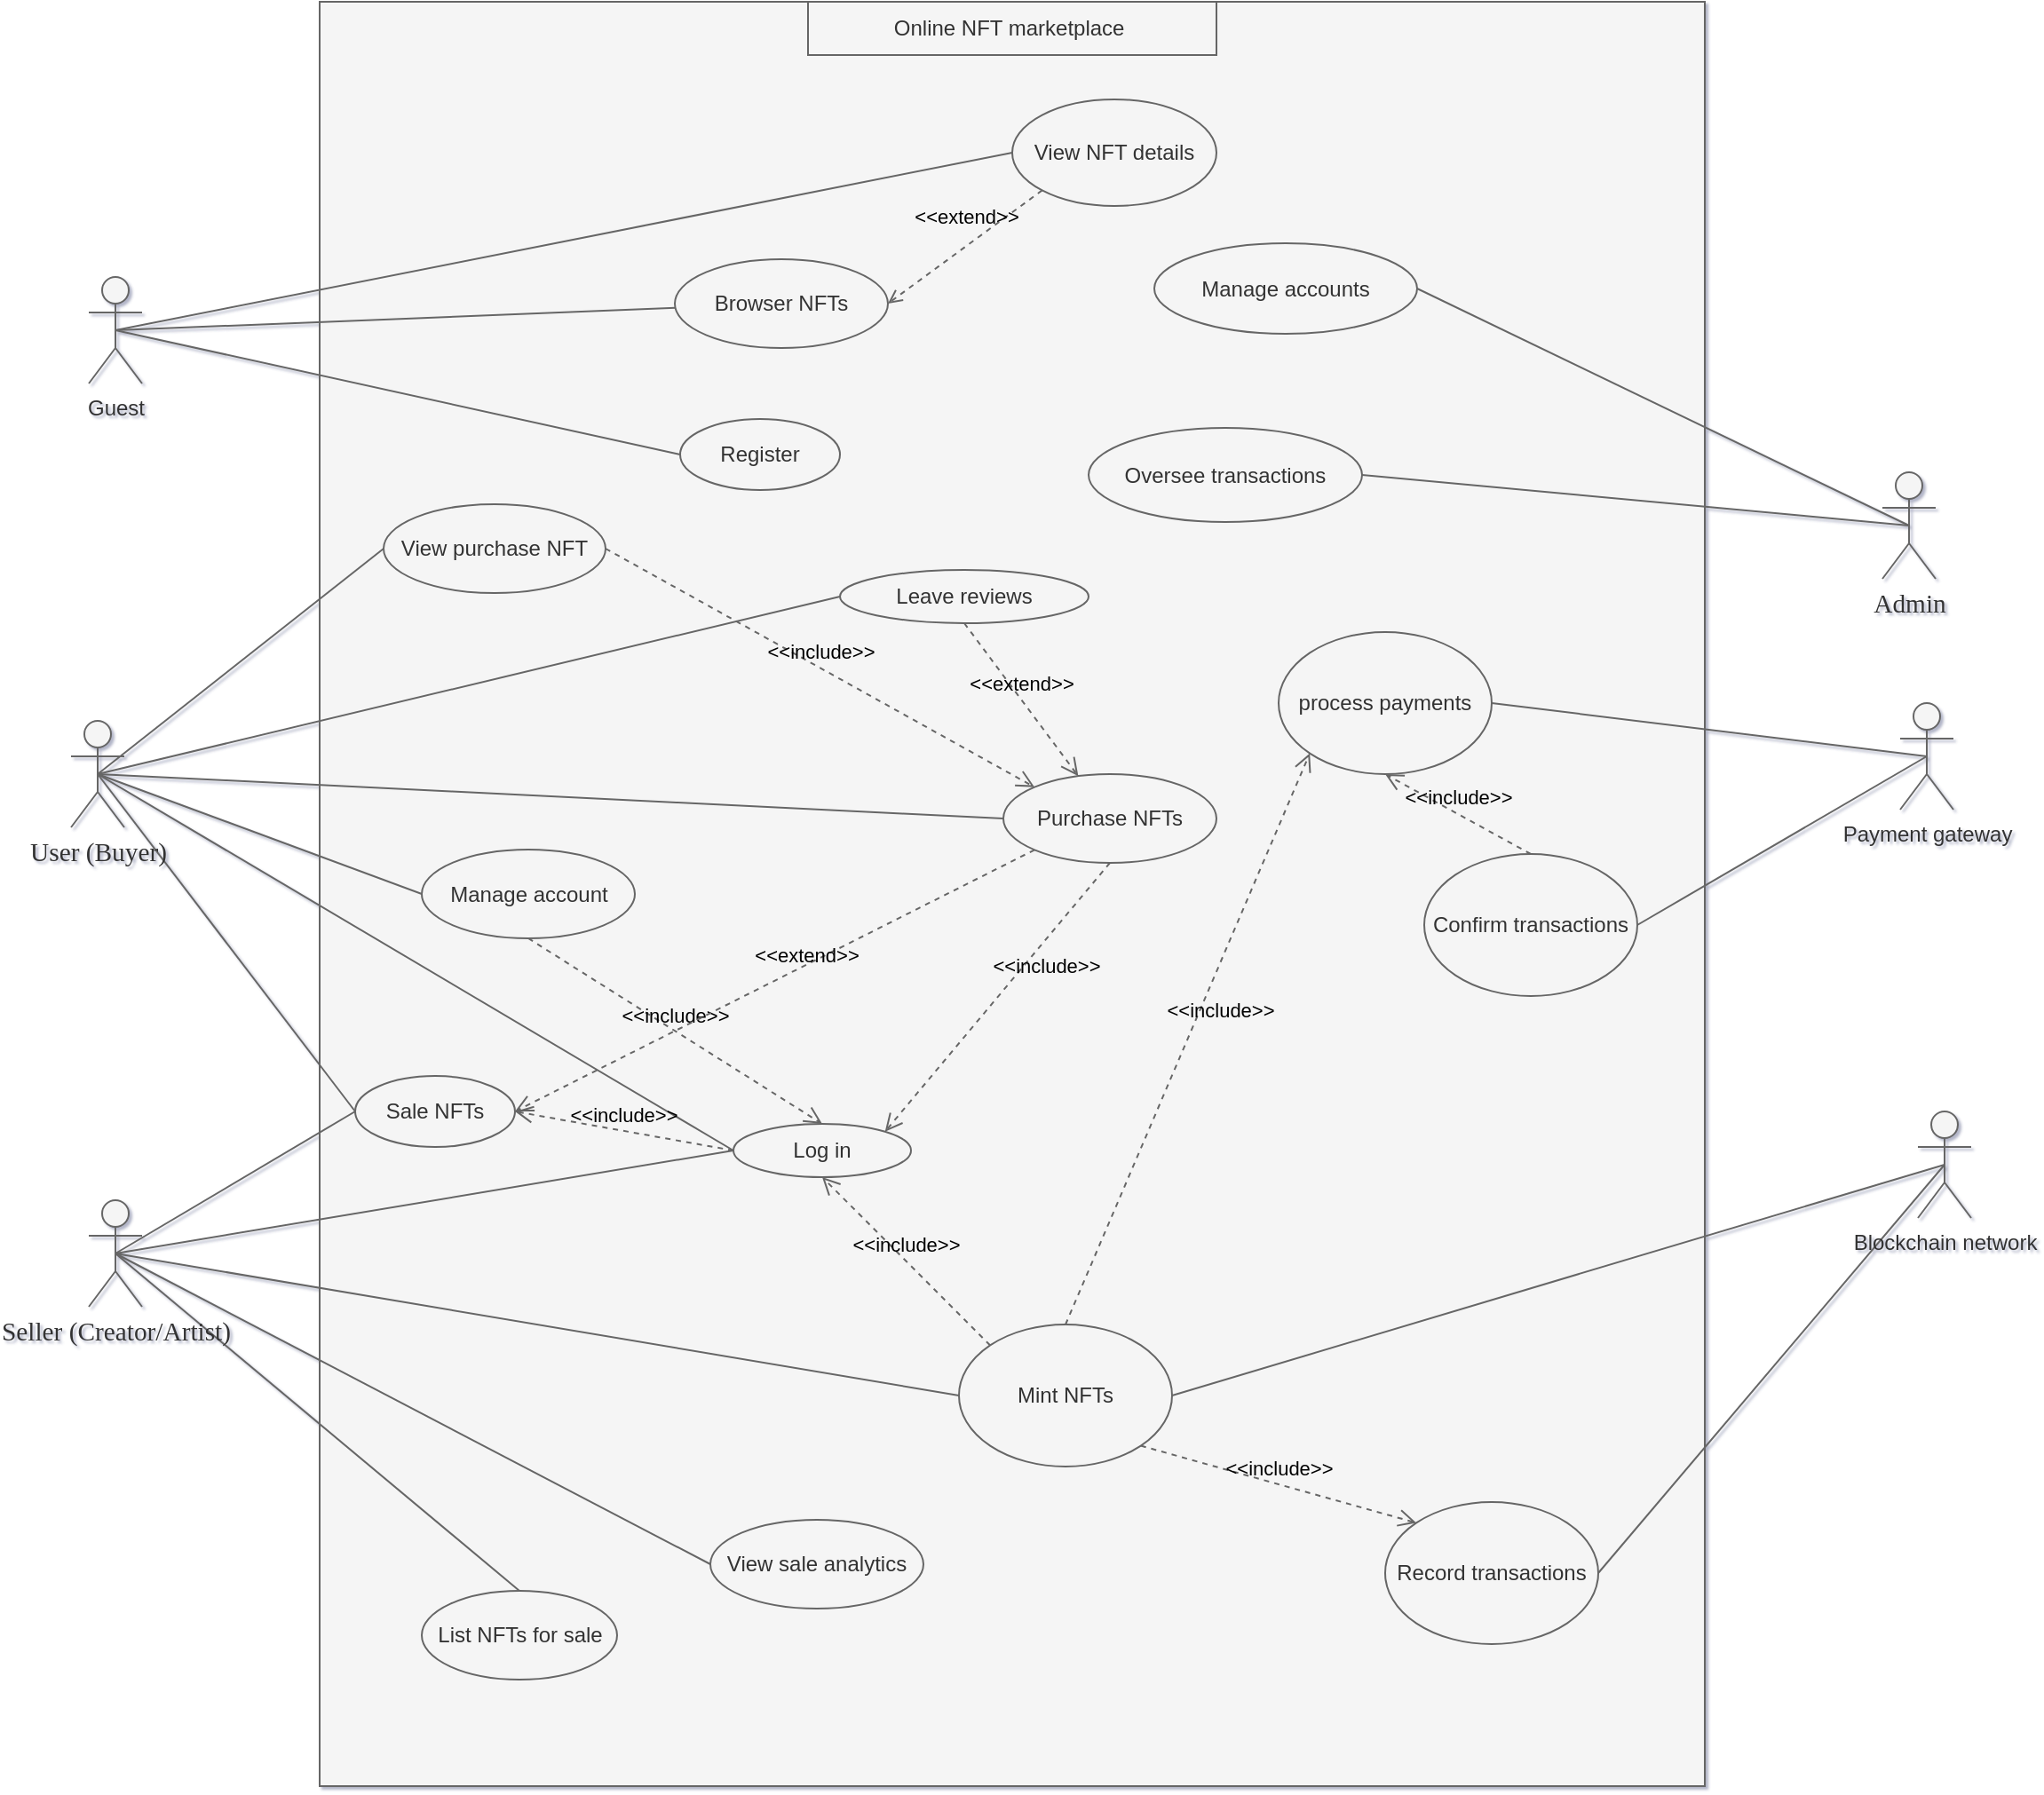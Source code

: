 <mxfile>
    <diagram id="1I0eR_x8AGSGdSrz7LX0" name="Page-1">
        <mxGraphModel dx="913" dy="686" grid="0" gridSize="10" guides="1" tooltips="1" connect="1" arrows="1" fold="1" page="1" pageScale="1" pageWidth="1100" pageHeight="850" background="#ffffff" math="0" shadow="1">
            <root>
                <mxCell id="0"/>
                <mxCell id="1" parent="0"/>
                <mxCell id="8" value="" style="rounded=0;whiteSpace=wrap;html=1;fillColor=#f5f5f5;fontColor=#333333;strokeColor=#666666;labelBackgroundColor=none;" vertex="1" parent="1">
                    <mxGeometry x="720" y="358" width="780" height="1005" as="geometry"/>
                </mxCell>
                <mxCell id="46" style="edgeStyle=none;html=1;exitX=0.5;exitY=0.5;exitDx=0;exitDy=0;exitPerimeter=0;endArrow=none;endFill=0;strokeColor=#666666;fontColor=#000000;labelBackgroundColor=none;fillColor=#f5f5f5;" edge="1" parent="1" source="3" target="15">
                    <mxGeometry relative="1" as="geometry"/>
                </mxCell>
                <mxCell id="47" style="edgeStyle=none;html=1;exitX=0.5;exitY=0.5;exitDx=0;exitDy=0;exitPerimeter=0;entryX=0;entryY=0.5;entryDx=0;entryDy=0;endArrow=none;endFill=0;strokeColor=#666666;fontColor=#000000;labelBackgroundColor=none;fillColor=#f5f5f5;" edge="1" parent="1" source="3" target="14">
                    <mxGeometry relative="1" as="geometry"/>
                </mxCell>
                <mxCell id="74" style="edgeStyle=none;html=1;exitX=0.5;exitY=0.5;exitDx=0;exitDy=0;exitPerimeter=0;entryX=0;entryY=0.5;entryDx=0;entryDy=0;endArrow=none;endFill=0;strokeColor=#666666;fontColor=#000000;labelBackgroundColor=none;fillColor=#f5f5f5;" edge="1" parent="1" source="2" target="22">
                    <mxGeometry relative="1" as="geometry"/>
                </mxCell>
                <mxCell id="84" style="edgeStyle=none;html=1;exitX=0.5;exitY=0.5;exitDx=0;exitDy=0;exitPerimeter=0;entryX=0;entryY=0.5;entryDx=0;entryDy=0;endArrow=none;endFill=0;strokeColor=#666666;fontColor=#000000;labelBackgroundColor=none;fillColor=#f5f5f5;" edge="1" parent="1" source="2" target="83">
                    <mxGeometry relative="1" as="geometry"/>
                </mxCell>
                <mxCell id="2" value="&lt;span style=&quot;font-size:11.0pt;mso-bidi-font-size:&lt;br/&gt;14.0pt;line-height:107%;font-family:&amp;quot;Times New Roman&amp;quot;,serif;mso-fareast-font-family:&lt;br/&gt;&amp;quot;Yu Mincho&amp;quot;;mso-fareast-theme-font:minor-fareast;mso-ansi-language:VI;&lt;br/&gt;mso-fareast-language:JA;mso-bidi-language:AR-SA&quot; lang=&quot;VI&quot;&gt;User (Buyer)&lt;/span&gt;" style="shape=umlActor;verticalLabelPosition=bottom;verticalAlign=top;html=1;strokeColor=#666666;fontColor=#333333;labelBackgroundColor=none;fillColor=#f5f5f5;" vertex="1" parent="1">
                    <mxGeometry x="580" y="763" width="30" height="60" as="geometry"/>
                </mxCell>
                <mxCell id="3" value="Guest" style="shape=umlActor;verticalLabelPosition=bottom;verticalAlign=top;html=1;strokeColor=#666666;fontColor=#333333;labelBackgroundColor=none;fillColor=#f5f5f5;" vertex="1" parent="1">
                    <mxGeometry x="590" y="513" width="30" height="60" as="geometry"/>
                </mxCell>
                <mxCell id="58" style="edgeStyle=none;html=1;exitX=0.5;exitY=0.5;exitDx=0;exitDy=0;exitPerimeter=0;entryX=0;entryY=0.5;entryDx=0;entryDy=0;endArrow=none;endFill=0;strokeColor=#666666;fontColor=#000000;labelBackgroundColor=none;fillColor=#f5f5f5;" edge="1" parent="1" source="4" target="24">
                    <mxGeometry relative="1" as="geometry"/>
                </mxCell>
                <mxCell id="64" style="edgeStyle=none;html=1;exitX=0.5;exitY=0.5;exitDx=0;exitDy=0;exitPerimeter=0;entryX=0;entryY=0.5;entryDx=0;entryDy=0;endArrow=none;endFill=0;strokeColor=#666666;fontColor=#000000;labelBackgroundColor=none;fillColor=#f5f5f5;" edge="1" parent="1" source="4" target="27">
                    <mxGeometry relative="1" as="geometry"/>
                </mxCell>
                <mxCell id="73" style="edgeStyle=none;html=1;exitX=0.5;exitY=0.5;exitDx=0;exitDy=0;exitPerimeter=0;entryX=0.5;entryY=0;entryDx=0;entryDy=0;endArrow=none;endFill=0;strokeColor=#666666;fontColor=#000000;labelBackgroundColor=none;fillColor=#f5f5f5;" edge="1" parent="1" source="4" target="25">
                    <mxGeometry relative="1" as="geometry"/>
                </mxCell>
                <mxCell id="76" style="edgeStyle=none;html=1;exitX=0.5;exitY=0.5;exitDx=0;exitDy=0;exitPerimeter=0;entryX=0;entryY=0.5;entryDx=0;entryDy=0;endArrow=none;endFill=0;strokeColor=#666666;fontColor=#000000;labelBackgroundColor=none;fillColor=#f5f5f5;" edge="1" parent="1" source="4" target="13">
                    <mxGeometry relative="1" as="geometry"/>
                </mxCell>
                <mxCell id="85" style="edgeStyle=none;html=1;exitX=0.5;exitY=0.5;exitDx=0;exitDy=0;exitPerimeter=0;entryX=0;entryY=0.5;entryDx=0;entryDy=0;endArrow=none;endFill=0;strokeColor=#666666;fontColor=#000000;labelBackgroundColor=none;fillColor=#f5f5f5;" edge="1" parent="1" source="4" target="83">
                    <mxGeometry relative="1" as="geometry"/>
                </mxCell>
                <mxCell id="4" value="&lt;span style=&quot;font-size:11.0pt;mso-bidi-font-size:&lt;br/&gt;14.0pt;line-height:107%;font-family:&amp;quot;Times New Roman&amp;quot;,serif;mso-fareast-font-family:&lt;br/&gt;&amp;quot;Yu Mincho&amp;quot;;mso-fareast-theme-font:minor-fareast;mso-ansi-language:VI;&lt;br/&gt;mso-fareast-language:JA;mso-bidi-language:AR-SA&quot; lang=&quot;VI&quot;&gt;Seller (Creator/Artist)&lt;/span&gt;" style="shape=umlActor;verticalLabelPosition=bottom;verticalAlign=top;html=1;fillColor=#f5f5f5;strokeColor=#666666;fontColor=#333333;labelBackgroundColor=none;" vertex="1" parent="1">
                    <mxGeometry x="590" y="1033" width="30" height="60" as="geometry"/>
                </mxCell>
                <mxCell id="10" value="&lt;span style=&quot;font-size:11.0pt;mso-bidi-font-size:&lt;br/&gt;14.0pt;line-height:107%;font-family:&amp;quot;Times New Roman&amp;quot;,serif;mso-fareast-font-family:&lt;br/&gt;&amp;quot;Yu Mincho&amp;quot;;mso-fareast-theme-font:minor-fareast;mso-ansi-language:VI;&lt;br/&gt;mso-fareast-language:JA;mso-bidi-language:AR-SA&quot; lang=&quot;VI&quot;&gt;Admin&lt;/span&gt;" style="shape=umlActor;verticalLabelPosition=bottom;verticalAlign=top;html=1;outlineConnect=0;strokeColor=#666666;fontColor=#333333;labelBackgroundColor=none;fillColor=#f5f5f5;" vertex="1" parent="1">
                    <mxGeometry x="1600" y="623" width="30" height="60" as="geometry"/>
                </mxCell>
                <mxCell id="70" style="edgeStyle=none;html=1;exitX=0;exitY=0.5;exitDx=0;exitDy=0;entryX=0.5;entryY=0.5;entryDx=0;entryDy=0;entryPerimeter=0;endArrow=none;endFill=0;strokeColor=#666666;fontColor=#000000;labelBackgroundColor=none;fillColor=#f5f5f5;" edge="1" parent="1" source="13" target="2">
                    <mxGeometry relative="1" as="geometry"/>
                </mxCell>
                <mxCell id="13" value="Log in" style="ellipse;whiteSpace=wrap;html=1;strokeColor=#666666;fontColor=#333333;labelBackgroundColor=none;fillColor=#f5f5f5;" vertex="1" parent="1">
                    <mxGeometry x="953" y="990" width="100" height="30" as="geometry"/>
                </mxCell>
                <mxCell id="14" value="Register" style="ellipse;whiteSpace=wrap;html=1;strokeColor=#666666;fontColor=#333333;labelBackgroundColor=none;fillColor=#f5f5f5;" vertex="1" parent="1">
                    <mxGeometry x="923" y="593" width="90" height="40" as="geometry"/>
                </mxCell>
                <mxCell id="15" value="Browser NFTs" style="ellipse;whiteSpace=wrap;html=1;strokeColor=#666666;fontColor=#333333;labelBackgroundColor=none;fillColor=#f5f5f5;" vertex="1" parent="1">
                    <mxGeometry x="920" y="503" width="120" height="50" as="geometry"/>
                </mxCell>
                <mxCell id="17" value="Online NFT marketplace&amp;nbsp;" style="text;html=1;strokeColor=#666666;fillColor=#f5f5f5;align=center;verticalAlign=middle;whiteSpace=wrap;rounded=0;fontColor=#333333;labelBackgroundColor=none;" vertex="1" parent="1">
                    <mxGeometry x="995" y="358" width="230" height="30" as="geometry"/>
                </mxCell>
                <mxCell id="81" style="edgeStyle=none;html=1;exitX=0;exitY=0.5;exitDx=0;exitDy=0;entryX=0.5;entryY=0.5;entryDx=0;entryDy=0;entryPerimeter=0;endArrow=none;endFill=0;strokeColor=#666666;fontColor=#000000;labelBackgroundColor=none;fillColor=#f5f5f5;" edge="1" parent="1" source="19" target="3">
                    <mxGeometry relative="1" as="geometry"/>
                </mxCell>
                <mxCell id="19" value="View NFT details" style="ellipse;whiteSpace=wrap;html=1;strokeColor=#666666;fontColor=#333333;labelBackgroundColor=none;fillColor=#f5f5f5;" vertex="1" parent="1">
                    <mxGeometry x="1110" y="413" width="115" height="60" as="geometry"/>
                </mxCell>
                <mxCell id="71" style="edgeStyle=none;html=1;exitX=0;exitY=0.5;exitDx=0;exitDy=0;endArrow=none;endFill=0;strokeColor=#666666;fontColor=#000000;labelBackgroundColor=none;fillColor=#f5f5f5;" edge="1" parent="1" source="20">
                    <mxGeometry relative="1" as="geometry">
                        <mxPoint x="595" y="793" as="targetPoint"/>
                    </mxGeometry>
                </mxCell>
                <mxCell id="20" value="Purchase NFTs" style="ellipse;whiteSpace=wrap;html=1;strokeColor=#666666;fontColor=#333333;labelBackgroundColor=none;fillColor=#f5f5f5;" vertex="1" parent="1">
                    <mxGeometry x="1105" y="793" width="120" height="50" as="geometry"/>
                </mxCell>
                <mxCell id="22" value="View purchase NFT" style="ellipse;whiteSpace=wrap;html=1;strokeColor=#666666;fontColor=#333333;labelBackgroundColor=none;fillColor=#f5f5f5;" vertex="1" parent="1">
                    <mxGeometry x="756" y="641" width="125" height="50" as="geometry"/>
                </mxCell>
                <mxCell id="77" style="edgeStyle=none;html=1;exitX=0;exitY=0.5;exitDx=0;exitDy=0;entryX=0.5;entryY=0.5;entryDx=0;entryDy=0;entryPerimeter=0;endArrow=none;endFill=0;strokeColor=#666666;fontColor=#000000;labelBackgroundColor=none;fillColor=#f5f5f5;" edge="1" parent="1" source="23" target="2">
                    <mxGeometry relative="1" as="geometry"/>
                </mxCell>
                <mxCell id="23" value="Leave reviews" style="ellipse;whiteSpace=wrap;html=1;strokeColor=#666666;fontColor=#333333;labelBackgroundColor=none;fillColor=#f5f5f5;" vertex="1" parent="1">
                    <mxGeometry x="1013" y="678" width="140" height="30" as="geometry"/>
                </mxCell>
                <mxCell id="60" style="edgeStyle=none;html=1;exitX=1;exitY=0.5;exitDx=0;exitDy=0;entryX=0.5;entryY=0.5;entryDx=0;entryDy=0;entryPerimeter=0;endArrow=none;endFill=0;strokeColor=#666666;fontColor=#000000;labelBackgroundColor=none;fillColor=#f5f5f5;" edge="1" parent="1" source="24" target="33">
                    <mxGeometry relative="1" as="geometry"/>
                </mxCell>
                <mxCell id="24" value="Mint NFTs" style="ellipse;whiteSpace=wrap;html=1;strokeColor=#666666;fontColor=#333333;labelBackgroundColor=none;fillColor=#f5f5f5;" vertex="1" parent="1">
                    <mxGeometry x="1080" y="1103" width="120" height="80" as="geometry"/>
                </mxCell>
                <mxCell id="25" value="List NFTs for sale" style="ellipse;whiteSpace=wrap;html=1;strokeColor=#666666;fontColor=#333333;labelBackgroundColor=none;fillColor=#f5f5f5;" vertex="1" parent="1">
                    <mxGeometry x="777.5" y="1253" width="110" height="50" as="geometry"/>
                </mxCell>
                <mxCell id="69" style="edgeStyle=none;html=1;exitX=0;exitY=0.5;exitDx=0;exitDy=0;entryX=0.5;entryY=0.5;entryDx=0;entryDy=0;entryPerimeter=0;endArrow=none;endFill=0;strokeColor=#666666;fontColor=#000000;labelBackgroundColor=none;fillColor=#f5f5f5;" edge="1" parent="1" source="26" target="2">
                    <mxGeometry relative="1" as="geometry"/>
                </mxCell>
                <mxCell id="26" value="Manage account" style="ellipse;whiteSpace=wrap;html=1;strokeColor=#666666;fontColor=#333333;labelBackgroundColor=none;fillColor=#f5f5f5;" vertex="1" parent="1">
                    <mxGeometry x="777.5" y="835.5" width="120" height="50" as="geometry"/>
                </mxCell>
                <mxCell id="27" value="View sale analytics" style="ellipse;whiteSpace=wrap;html=1;strokeColor=#666666;fontColor=#333333;labelBackgroundColor=none;fillColor=#f5f5f5;" vertex="1" parent="1">
                    <mxGeometry x="940" y="1213" width="120" height="50" as="geometry"/>
                </mxCell>
                <mxCell id="56" style="edgeStyle=none;html=1;exitX=1;exitY=0.5;exitDx=0;exitDy=0;entryX=0.5;entryY=0.5;entryDx=0;entryDy=0;entryPerimeter=0;endArrow=none;endFill=0;strokeColor=#666666;fontColor=#000000;labelBackgroundColor=none;fillColor=#f5f5f5;" edge="1" parent="1" source="28" target="10">
                    <mxGeometry relative="1" as="geometry"/>
                </mxCell>
                <mxCell id="28" value="Manage accounts" style="ellipse;whiteSpace=wrap;html=1;strokeColor=#666666;fontColor=#333333;labelBackgroundColor=none;fillColor=#f5f5f5;" vertex="1" parent="1">
                    <mxGeometry x="1190" y="494" width="148" height="51" as="geometry"/>
                </mxCell>
                <mxCell id="57" style="edgeStyle=none;html=1;exitX=1;exitY=0.5;exitDx=0;exitDy=0;entryX=0.5;entryY=0.5;entryDx=0;entryDy=0;entryPerimeter=0;endArrow=none;endFill=0;strokeColor=#666666;fontColor=#000000;labelBackgroundColor=none;fillColor=#f5f5f5;" edge="1" parent="1" source="29" target="10">
                    <mxGeometry relative="1" as="geometry"/>
                </mxCell>
                <mxCell id="29" value="Oversee transactions" style="ellipse;whiteSpace=wrap;html=1;strokeColor=#666666;fontColor=#333333;labelBackgroundColor=none;fillColor=#f5f5f5;" vertex="1" parent="1">
                    <mxGeometry x="1153" y="598" width="154" height="53" as="geometry"/>
                </mxCell>
                <mxCell id="54" style="edgeStyle=none;html=1;exitX=1;exitY=0.5;exitDx=0;exitDy=0;entryX=0.5;entryY=0.5;entryDx=0;entryDy=0;entryPerimeter=0;endArrow=none;endFill=0;strokeColor=#666666;fontColor=#000000;labelBackgroundColor=none;fillColor=#f5f5f5;" edge="1" parent="1" source="30" target="33">
                    <mxGeometry relative="1" as="geometry"/>
                </mxCell>
                <mxCell id="30" value="Record transactions" style="ellipse;whiteSpace=wrap;html=1;strokeColor=#666666;fontColor=#333333;labelBackgroundColor=none;fillColor=#f5f5f5;" vertex="1" parent="1">
                    <mxGeometry x="1320" y="1203" width="120" height="80" as="geometry"/>
                </mxCell>
                <mxCell id="33" value="Blockchain network" style="shape=umlActor;verticalLabelPosition=bottom;verticalAlign=top;html=1;outlineConnect=0;strokeColor=#666666;fontColor=#333333;labelBackgroundColor=none;fillColor=#f5f5f5;" vertex="1" parent="1">
                    <mxGeometry x="1620" y="983" width="30" height="60" as="geometry"/>
                </mxCell>
                <mxCell id="50" style="edgeStyle=none;html=1;exitX=0.5;exitY=0.5;exitDx=0;exitDy=0;exitPerimeter=0;entryX=1;entryY=0.5;entryDx=0;entryDy=0;endArrow=none;endFill=0;strokeColor=#666666;fontColor=#000000;labelBackgroundColor=none;fillColor=#f5f5f5;" edge="1" parent="1" source="36" target="38">
                    <mxGeometry relative="1" as="geometry"/>
                </mxCell>
                <mxCell id="51" style="edgeStyle=none;html=1;exitX=0.5;exitY=0.5;exitDx=0;exitDy=0;exitPerimeter=0;entryX=1;entryY=0.5;entryDx=0;entryDy=0;endArrow=none;endFill=0;strokeColor=#666666;fontColor=#000000;labelBackgroundColor=none;fillColor=#f5f5f5;" edge="1" parent="1" source="36" target="37">
                    <mxGeometry relative="1" as="geometry"/>
                </mxCell>
                <mxCell id="36" value="Payment gateway" style="shape=umlActor;verticalLabelPosition=bottom;verticalAlign=top;html=1;outlineConnect=0;strokeColor=#666666;fontColor=#333333;labelBackgroundColor=none;fillColor=#f5f5f5;" vertex="1" parent="1">
                    <mxGeometry x="1610" y="753" width="30" height="60" as="geometry"/>
                </mxCell>
                <mxCell id="37" value="process payments" style="ellipse;whiteSpace=wrap;html=1;strokeColor=#666666;fontColor=#333333;labelBackgroundColor=none;fillColor=#f5f5f5;" vertex="1" parent="1">
                    <mxGeometry x="1260" y="713" width="120" height="80" as="geometry"/>
                </mxCell>
                <mxCell id="38" value="Confirm transactions" style="ellipse;whiteSpace=wrap;html=1;strokeColor=#666666;fontColor=#333333;labelBackgroundColor=none;fillColor=#f5f5f5;" vertex="1" parent="1">
                    <mxGeometry x="1342" y="838" width="120" height="80" as="geometry"/>
                </mxCell>
                <mxCell id="43" value="&amp;lt;&amp;lt;extend&amp;gt;&amp;gt;" style="endArrow=open;html=1;rounded=0;align=center;verticalAlign=bottom;dashed=1;endFill=0;labelBackgroundColor=none;exitX=0;exitY=1;exitDx=0;exitDy=0;entryX=1;entryY=0.5;entryDx=0;entryDy=0;strokeColor=#666666;fontColor=#000000;fillColor=#f5f5f5;" edge="1" parent="1" source="19" target="15">
                    <mxGeometry x="-0.077" y="-7" relative="1" as="geometry">
                        <mxPoint x="1000" y="803" as="sourcePoint"/>
                        <mxPoint x="1160" y="803" as="targetPoint"/>
                        <mxPoint x="1" as="offset"/>
                    </mxGeometry>
                </mxCell>
                <mxCell id="53" value="&amp;lt;&amp;lt;include&amp;gt;&amp;gt;" style="endArrow=open;startArrow=none;endFill=0;startFill=0;endSize=8;html=1;verticalAlign=bottom;dashed=1;labelBackgroundColor=none;exitX=0.5;exitY=0;exitDx=0;exitDy=0;entryX=0.5;entryY=1;entryDx=0;entryDy=0;strokeColor=#666666;fontColor=#000000;fillColor=#f5f5f5;" edge="1" parent="1" source="38" target="37">
                    <mxGeometry width="160" relative="1" as="geometry">
                        <mxPoint x="1110" y="753" as="sourcePoint"/>
                        <mxPoint x="1270" y="753" as="targetPoint"/>
                    </mxGeometry>
                </mxCell>
                <mxCell id="62" value="&amp;lt;&amp;lt;include&amp;gt;&amp;gt;" style="endArrow=open;startArrow=none;endFill=0;startFill=0;endSize=8;html=1;verticalAlign=bottom;dashed=1;labelBackgroundColor=none;exitX=0.5;exitY=0;exitDx=0;exitDy=0;entryX=0;entryY=1;entryDx=0;entryDy=0;strokeColor=#666666;fontColor=#000000;fillColor=#f5f5f5;" edge="1" parent="1" source="24" target="37">
                    <mxGeometry x="0.078" y="-14" width="160" relative="1" as="geometry">
                        <mxPoint x="1100" y="813" as="sourcePoint"/>
                        <mxPoint x="1260" y="813" as="targetPoint"/>
                        <mxPoint as="offset"/>
                    </mxGeometry>
                </mxCell>
                <mxCell id="66" value="&amp;lt;&amp;lt;include&amp;gt;&amp;gt;" style="endArrow=open;startArrow=none;endFill=0;startFill=0;endSize=8;html=1;verticalAlign=bottom;dashed=1;labelBackgroundColor=none;exitX=0.5;exitY=1;exitDx=0;exitDy=0;entryX=1;entryY=0;entryDx=0;entryDy=0;strokeColor=#666666;fontColor=#000000;fillColor=#f5f5f5;" edge="1" parent="1" source="20" target="13">
                    <mxGeometry x="-0.243" y="15" width="160" relative="1" as="geometry">
                        <mxPoint x="830" y="833" as="sourcePoint"/>
                        <mxPoint x="990" y="833" as="targetPoint"/>
                        <mxPoint as="offset"/>
                    </mxGeometry>
                </mxCell>
                <mxCell id="67" value="&amp;lt;&amp;lt;include&amp;gt;&amp;gt;" style="endArrow=open;startArrow=none;endFill=0;startFill=0;endSize=8;html=1;verticalAlign=bottom;dashed=1;labelBackgroundColor=none;exitX=1;exitY=0.5;exitDx=0;exitDy=0;entryX=0;entryY=0;entryDx=0;entryDy=0;strokeColor=#666666;fontColor=#000000;fillColor=#f5f5f5;" edge="1" parent="1" source="22" target="20">
                    <mxGeometry width="160" relative="1" as="geometry">
                        <mxPoint x="830" y="833" as="sourcePoint"/>
                        <mxPoint x="990" y="863" as="targetPoint"/>
                    </mxGeometry>
                </mxCell>
                <mxCell id="68" value="&amp;lt;&amp;lt;extend&amp;gt;&amp;gt;" style="endArrow=open;startArrow=none;endFill=0;startFill=0;endSize=8;html=1;verticalAlign=bottom;dashed=1;labelBackgroundColor=none;exitX=0.5;exitY=1;exitDx=0;exitDy=0;strokeColor=#666666;fontColor=#000000;fillColor=#f5f5f5;" edge="1" parent="1" source="23" target="20">
                    <mxGeometry x="-0.002" width="160" relative="1" as="geometry">
                        <mxPoint x="830" y="833" as="sourcePoint"/>
                        <mxPoint x="990" y="833" as="targetPoint"/>
                        <mxPoint as="offset"/>
                    </mxGeometry>
                </mxCell>
                <mxCell id="72" value="&amp;lt;&amp;lt;include&amp;gt;&amp;gt;" style="endArrow=open;startArrow=none;endFill=0;startFill=0;endSize=8;html=1;verticalAlign=bottom;dashed=1;labelBackgroundColor=none;exitX=0.5;exitY=1;exitDx=0;exitDy=0;entryX=0.5;entryY=0;entryDx=0;entryDy=0;strokeColor=#666666;fontColor=#000000;fillColor=#f5f5f5;" edge="1" parent="1" source="26" target="13">
                    <mxGeometry width="160" relative="1" as="geometry">
                        <mxPoint x="720" y="903" as="sourcePoint"/>
                        <mxPoint x="880" y="903" as="targetPoint"/>
                    </mxGeometry>
                </mxCell>
                <mxCell id="79" value="&amp;lt;&amp;lt;include&amp;gt;&amp;gt;" style="endArrow=open;startArrow=none;endFill=0;startFill=0;endSize=8;html=1;verticalAlign=bottom;dashed=1;labelBackgroundColor=none;exitX=1;exitY=1;exitDx=0;exitDy=0;entryX=0;entryY=0;entryDx=0;entryDy=0;strokeColor=#666666;fontColor=#000000;fillColor=#f5f5f5;" edge="1" parent="1" source="24" target="30">
                    <mxGeometry width="160" relative="1" as="geometry">
                        <mxPoint x="1150" y="1093" as="sourcePoint"/>
                        <mxPoint x="1310" y="1093" as="targetPoint"/>
                    </mxGeometry>
                </mxCell>
                <mxCell id="82" value="&amp;lt;&amp;lt;include&amp;gt;&amp;gt;" style="endArrow=open;startArrow=none;endFill=0;startFill=0;endSize=8;html=1;verticalAlign=bottom;dashed=1;labelBackgroundColor=none;exitX=0;exitY=0;exitDx=0;exitDy=0;entryX=0.5;entryY=1;entryDx=0;entryDy=0;strokeColor=#666666;fontColor=#000000;fillColor=#f5f5f5;" edge="1" parent="1" source="24" target="13">
                    <mxGeometry width="160" relative="1" as="geometry">
                        <mxPoint x="920" y="953" as="sourcePoint"/>
                        <mxPoint x="1080" y="953" as="targetPoint"/>
                    </mxGeometry>
                </mxCell>
                <mxCell id="83" value="Sale NFTs" style="ellipse;whiteSpace=wrap;html=1;strokeColor=#666666;fontColor=#333333;labelBackgroundColor=none;fillColor=#f5f5f5;" vertex="1" parent="1">
                    <mxGeometry x="740" y="963" width="90" height="40" as="geometry"/>
                </mxCell>
                <mxCell id="87" value="&amp;lt;&amp;lt;include&amp;gt;&amp;gt;" style="endArrow=open;startArrow=none;endFill=0;startFill=0;endSize=8;html=1;verticalAlign=bottom;dashed=1;labelBackgroundColor=none;exitX=0;exitY=0.5;exitDx=0;exitDy=0;entryX=1;entryY=0.5;entryDx=0;entryDy=0;strokeColor=#666666;fontColor=#000000;fillColor=#f5f5f5;" edge="1" parent="1" source="13" target="83">
                    <mxGeometry width="160" relative="1" as="geometry">
                        <mxPoint x="850" y="1073" as="sourcePoint"/>
                        <mxPoint x="850" y="1003" as="targetPoint"/>
                    </mxGeometry>
                </mxCell>
                <mxCell id="88" value="&amp;lt;&amp;lt;extend&amp;gt;&amp;gt;" style="endArrow=open;startArrow=none;endFill=0;startFill=0;endSize=8;html=1;verticalAlign=bottom;dashed=1;labelBackgroundColor=none;exitX=0;exitY=1;exitDx=0;exitDy=0;entryX=1;entryY=0.5;entryDx=0;entryDy=0;strokeColor=#666666;fontColor=#000000;fillColor=#f5f5f5;" edge="1" parent="1" source="20" target="83">
                    <mxGeometry x="-0.113" y="3" width="160" relative="1" as="geometry">
                        <mxPoint x="920" y="833" as="sourcePoint"/>
                        <mxPoint x="1080" y="833" as="targetPoint"/>
                        <mxPoint as="offset"/>
                    </mxGeometry>
                </mxCell>
            </root>
        </mxGraphModel>
    </diagram>
</mxfile>